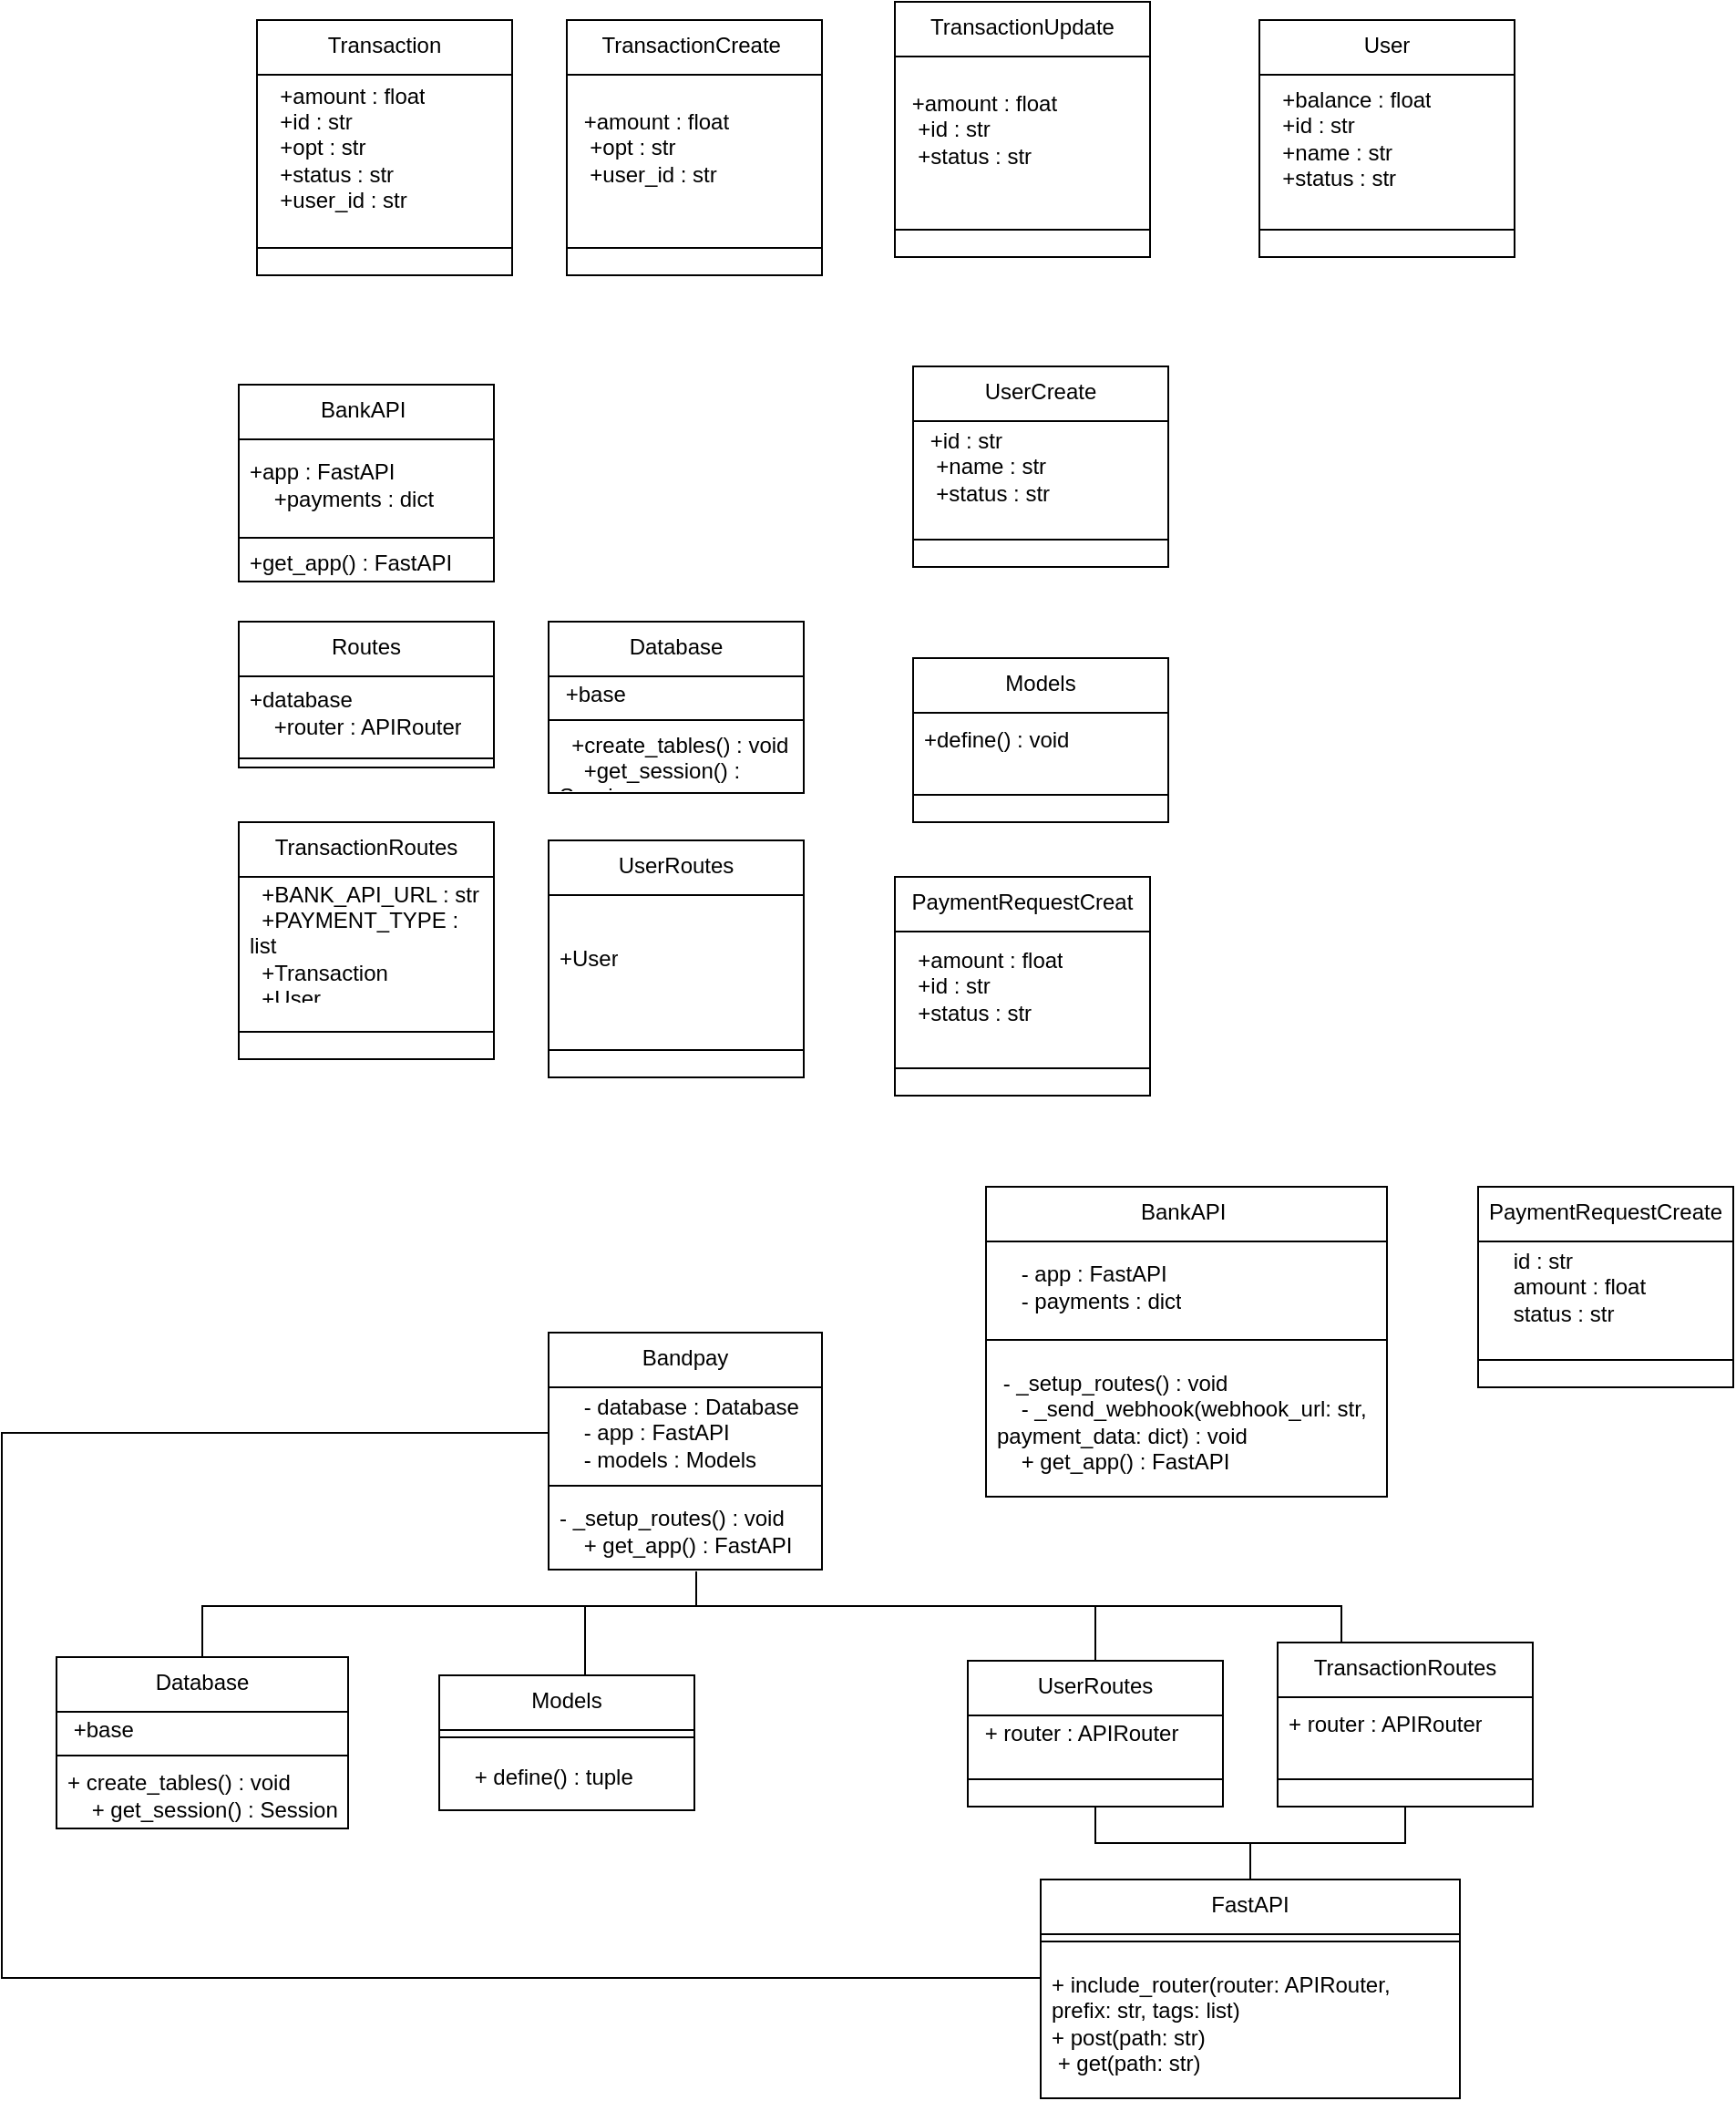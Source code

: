 <mxfile version="26.0.5">
  <diagram name="Page-1" id="Opu10CO68IdQe3Ck3Klx">
    <mxGraphModel dx="1362" dy="1934" grid="1" gridSize="10" guides="1" tooltips="1" connect="1" arrows="1" fold="1" page="1" pageScale="1" pageWidth="827" pageHeight="1169" math="0" shadow="0">
      <root>
        <mxCell id="0" />
        <mxCell id="1" parent="0" />
        <mxCell id="pH7Bs4LpN4uAQdPLpX-Y-2" value="Bandpay" style="swimlane;fontStyle=0;align=center;verticalAlign=top;childLayout=stackLayout;horizontal=1;startSize=30;horizontalStack=0;resizeParent=1;resizeParentMax=0;resizeLast=0;collapsible=0;marginBottom=0;html=1;whiteSpace=wrap;" vertex="1" parent="1">
          <mxGeometry x="370" y="610" width="150" height="130" as="geometry" />
        </mxCell>
        <mxCell id="pH7Bs4LpN4uAQdPLpX-Y-3" value="&lt;div&gt;&lt;div&gt;&amp;nbsp; &amp;nbsp; - database : Database&lt;/div&gt;&lt;div&gt;&amp;nbsp; &amp;nbsp; - app : FastAPI&lt;/div&gt;&lt;div&gt;&amp;nbsp; &amp;nbsp; - models : Models&lt;/div&gt;&lt;/div&gt;" style="text;html=1;strokeColor=none;fillColor=none;align=left;verticalAlign=middle;spacingLeft=4;spacingRight=4;overflow=hidden;rotatable=0;points=[[0,0.5],[1,0.5]];portConstraint=eastwest;whiteSpace=wrap;" vertex="1" parent="pH7Bs4LpN4uAQdPLpX-Y-2">
          <mxGeometry y="30" width="150" height="50" as="geometry" />
        </mxCell>
        <mxCell id="pH7Bs4LpN4uAQdPLpX-Y-4" value="" style="line;strokeWidth=1;fillColor=none;align=left;verticalAlign=middle;spacingTop=-1;spacingLeft=3;spacingRight=3;rotatable=0;labelPosition=right;points=[];portConstraint=eastwest;" vertex="1" parent="pH7Bs4LpN4uAQdPLpX-Y-2">
          <mxGeometry y="80" width="150" height="8" as="geometry" />
        </mxCell>
        <mxCell id="pH7Bs4LpN4uAQdPLpX-Y-5" value="&lt;div&gt;- _setup_routes() : void&lt;/div&gt;&lt;div&gt;&amp;nbsp; &amp;nbsp; + get_app() : FastAPI&lt;/div&gt;" style="text;html=1;strokeColor=none;fillColor=none;align=left;verticalAlign=middle;spacingLeft=4;spacingRight=4;overflow=hidden;rotatable=0;points=[[0,0.5],[1,0.5]];portConstraint=eastwest;whiteSpace=wrap;" vertex="1" parent="pH7Bs4LpN4uAQdPLpX-Y-2">
          <mxGeometry y="88" width="150" height="42" as="geometry" />
        </mxCell>
        <mxCell id="pH7Bs4LpN4uAQdPLpX-Y-6" value="Database" style="swimlane;fontStyle=0;align=center;verticalAlign=top;childLayout=stackLayout;horizontal=1;startSize=30;horizontalStack=0;resizeParent=1;resizeParentMax=0;resizeLast=0;collapsible=0;marginBottom=0;html=1;whiteSpace=wrap;" vertex="1" parent="1">
          <mxGeometry x="370" y="220" width="140" height="94" as="geometry" />
        </mxCell>
        <mxCell id="pH7Bs4LpN4uAQdPLpX-Y-7" value="&lt;div&gt;&lt;div&gt;&amp;nbsp;+base&lt;/div&gt;&lt;div&gt;&amp;nbsp;&amp;nbsp;&lt;/div&gt;&lt;/div&gt;" style="text;html=1;strokeColor=none;fillColor=none;align=left;verticalAlign=middle;spacingLeft=4;spacingRight=4;overflow=hidden;rotatable=0;points=[[0,0.5],[1,0.5]];portConstraint=eastwest;whiteSpace=wrap;" vertex="1" parent="pH7Bs4LpN4uAQdPLpX-Y-6">
          <mxGeometry y="30" width="140" height="20" as="geometry" />
        </mxCell>
        <mxCell id="pH7Bs4LpN4uAQdPLpX-Y-8" value="" style="line;strokeWidth=1;fillColor=none;align=left;verticalAlign=middle;spacingTop=-1;spacingLeft=3;spacingRight=3;rotatable=0;labelPosition=right;points=[];portConstraint=eastwest;" vertex="1" parent="pH7Bs4LpN4uAQdPLpX-Y-6">
          <mxGeometry y="50" width="140" height="8" as="geometry" />
        </mxCell>
        <mxCell id="pH7Bs4LpN4uAQdPLpX-Y-9" value="&lt;div&gt;&amp;nbsp; +create_tables() : void&lt;/div&gt;&lt;div&gt;&amp;nbsp; &amp;nbsp; +get_session() : Session&lt;/div&gt;" style="text;html=1;strokeColor=none;fillColor=none;align=left;verticalAlign=middle;spacingLeft=4;spacingRight=4;overflow=hidden;rotatable=0;points=[[0,0.5],[1,0.5]];portConstraint=eastwest;whiteSpace=wrap;" vertex="1" parent="pH7Bs4LpN4uAQdPLpX-Y-6">
          <mxGeometry y="58" width="140" height="36" as="geometry" />
        </mxCell>
        <mxCell id="pH7Bs4LpN4uAQdPLpX-Y-10" value="UserCreate" style="swimlane;fontStyle=0;align=center;verticalAlign=top;childLayout=stackLayout;horizontal=1;startSize=30;horizontalStack=0;resizeParent=1;resizeParentMax=0;resizeLast=0;collapsible=0;marginBottom=0;html=1;whiteSpace=wrap;" vertex="1" parent="1">
          <mxGeometry x="570" y="80" width="140" height="110" as="geometry" />
        </mxCell>
        <mxCell id="pH7Bs4LpN4uAQdPLpX-Y-11" value="&lt;div&gt;&amp;nbsp;+id : str&lt;/div&gt;&lt;div&gt;&amp;nbsp; +name : str&lt;/div&gt;&lt;div&gt;&amp;nbsp; +status : str&lt;/div&gt;" style="text;html=1;strokeColor=none;fillColor=none;align=left;verticalAlign=middle;spacingLeft=4;spacingRight=4;overflow=hidden;rotatable=0;points=[[0,0.5],[1,0.5]];portConstraint=eastwest;whiteSpace=wrap;" vertex="1" parent="pH7Bs4LpN4uAQdPLpX-Y-10">
          <mxGeometry y="30" width="140" height="50" as="geometry" />
        </mxCell>
        <mxCell id="pH7Bs4LpN4uAQdPLpX-Y-12" value="" style="line;strokeWidth=1;fillColor=none;align=left;verticalAlign=middle;spacingTop=-1;spacingLeft=3;spacingRight=3;rotatable=0;labelPosition=right;points=[];portConstraint=eastwest;" vertex="1" parent="pH7Bs4LpN4uAQdPLpX-Y-10">
          <mxGeometry y="80" width="140" height="30" as="geometry" />
        </mxCell>
        <mxCell id="pH7Bs4LpN4uAQdPLpX-Y-13" value="Models" style="swimlane;fontStyle=0;align=center;verticalAlign=top;childLayout=stackLayout;horizontal=1;startSize=30;horizontalStack=0;resizeParent=1;resizeParentMax=0;resizeLast=0;collapsible=0;marginBottom=0;html=1;whiteSpace=wrap;" vertex="1" parent="1">
          <mxGeometry x="570" y="240" width="140" height="90" as="geometry" />
        </mxCell>
        <mxCell id="pH7Bs4LpN4uAQdPLpX-Y-14" value="+define() : void" style="text;html=1;strokeColor=none;fillColor=none;align=left;verticalAlign=middle;spacingLeft=4;spacingRight=4;overflow=hidden;rotatable=0;points=[[0,0.5],[1,0.5]];portConstraint=eastwest;whiteSpace=wrap;" vertex="1" parent="pH7Bs4LpN4uAQdPLpX-Y-13">
          <mxGeometry y="30" width="140" height="30" as="geometry" />
        </mxCell>
        <mxCell id="pH7Bs4LpN4uAQdPLpX-Y-15" value="" style="line;strokeWidth=1;fillColor=none;align=left;verticalAlign=middle;spacingTop=-1;spacingLeft=3;spacingRight=3;rotatable=0;labelPosition=right;points=[];portConstraint=eastwest;" vertex="1" parent="pH7Bs4LpN4uAQdPLpX-Y-13">
          <mxGeometry y="60" width="140" height="30" as="geometry" />
        </mxCell>
        <mxCell id="pH7Bs4LpN4uAQdPLpX-Y-16" value="BankAPI&amp;nbsp;" style="swimlane;fontStyle=0;align=center;verticalAlign=top;childLayout=stackLayout;horizontal=1;startSize=30;horizontalStack=0;resizeParent=1;resizeParentMax=0;resizeLast=0;collapsible=0;marginBottom=0;html=1;whiteSpace=wrap;" vertex="1" parent="1">
          <mxGeometry x="200" y="90" width="140" height="108" as="geometry" />
        </mxCell>
        <mxCell id="pH7Bs4LpN4uAQdPLpX-Y-17" value="&lt;div&gt;&lt;div&gt;+app : FastAPI&lt;/div&gt;&lt;div&gt;&amp;nbsp; &amp;nbsp; +payments : dict&lt;/div&gt;&lt;/div&gt;" style="text;html=1;strokeColor=none;fillColor=none;align=left;verticalAlign=middle;spacingLeft=4;spacingRight=4;overflow=hidden;rotatable=0;points=[[0,0.5],[1,0.5]];portConstraint=eastwest;whiteSpace=wrap;" vertex="1" parent="pH7Bs4LpN4uAQdPLpX-Y-16">
          <mxGeometry y="30" width="140" height="50" as="geometry" />
        </mxCell>
        <mxCell id="pH7Bs4LpN4uAQdPLpX-Y-18" value="" style="line;strokeWidth=1;fillColor=none;align=left;verticalAlign=middle;spacingTop=-1;spacingLeft=3;spacingRight=3;rotatable=0;labelPosition=right;points=[];portConstraint=eastwest;" vertex="1" parent="pH7Bs4LpN4uAQdPLpX-Y-16">
          <mxGeometry y="80" width="140" height="8" as="geometry" />
        </mxCell>
        <mxCell id="pH7Bs4LpN4uAQdPLpX-Y-19" value="+get_app() : FastAPI" style="text;html=1;strokeColor=none;fillColor=none;align=left;verticalAlign=middle;spacingLeft=4;spacingRight=4;overflow=hidden;rotatable=0;points=[[0,0.5],[1,0.5]];portConstraint=eastwest;whiteSpace=wrap;" vertex="1" parent="pH7Bs4LpN4uAQdPLpX-Y-16">
          <mxGeometry y="88" width="140" height="20" as="geometry" />
        </mxCell>
        <mxCell id="pH7Bs4LpN4uAQdPLpX-Y-20" value="Routes" style="swimlane;fontStyle=0;align=center;verticalAlign=top;childLayout=stackLayout;horizontal=1;startSize=30;horizontalStack=0;resizeParent=1;resizeParentMax=0;resizeLast=0;collapsible=0;marginBottom=0;html=1;whiteSpace=wrap;" vertex="1" parent="1">
          <mxGeometry x="200" y="220" width="140" height="80" as="geometry" />
        </mxCell>
        <mxCell id="pH7Bs4LpN4uAQdPLpX-Y-21" value="&lt;div&gt;+database&lt;/div&gt;&lt;div&gt;&amp;nbsp; &amp;nbsp; +router : APIRouter&lt;/div&gt;" style="text;html=1;strokeColor=none;fillColor=none;align=left;verticalAlign=middle;spacingLeft=4;spacingRight=4;overflow=hidden;rotatable=0;points=[[0,0.5],[1,0.5]];portConstraint=eastwest;whiteSpace=wrap;" vertex="1" parent="pH7Bs4LpN4uAQdPLpX-Y-20">
          <mxGeometry y="30" width="140" height="40" as="geometry" />
        </mxCell>
        <mxCell id="pH7Bs4LpN4uAQdPLpX-Y-22" value="" style="line;strokeWidth=1;fillColor=none;align=left;verticalAlign=middle;spacingTop=-1;spacingLeft=3;spacingRight=3;rotatable=0;labelPosition=right;points=[];portConstraint=eastwest;" vertex="1" parent="pH7Bs4LpN4uAQdPLpX-Y-20">
          <mxGeometry y="70" width="140" height="10" as="geometry" />
        </mxCell>
        <mxCell id="pH7Bs4LpN4uAQdPLpX-Y-23" value="TransactionRoutes" style="swimlane;fontStyle=0;align=center;verticalAlign=top;childLayout=stackLayout;horizontal=1;startSize=30;horizontalStack=0;resizeParent=1;resizeParentMax=0;resizeLast=0;collapsible=0;marginBottom=0;html=1;whiteSpace=wrap;" vertex="1" parent="1">
          <mxGeometry x="200" y="330" width="140" height="130" as="geometry" />
        </mxCell>
        <mxCell id="pH7Bs4LpN4uAQdPLpX-Y-24" value="&lt;div&gt;&amp;nbsp; +BANK_API_URL : str&lt;/div&gt;&lt;div&gt;&amp;nbsp; +PAYMENT_TYPE : list&lt;/div&gt;&lt;div&gt;&amp;nbsp; +Transaction&lt;/div&gt;&lt;div&gt;&amp;nbsp; +User&lt;/div&gt;" style="text;html=1;strokeColor=none;fillColor=none;align=left;verticalAlign=middle;spacingLeft=4;spacingRight=4;overflow=hidden;rotatable=0;points=[[0,0.5],[1,0.5]];portConstraint=eastwest;whiteSpace=wrap;" vertex="1" parent="pH7Bs4LpN4uAQdPLpX-Y-23">
          <mxGeometry y="30" width="140" height="70" as="geometry" />
        </mxCell>
        <mxCell id="pH7Bs4LpN4uAQdPLpX-Y-25" value="" style="line;strokeWidth=1;fillColor=none;align=left;verticalAlign=middle;spacingTop=-1;spacingLeft=3;spacingRight=3;rotatable=0;labelPosition=right;points=[];portConstraint=eastwest;" vertex="1" parent="pH7Bs4LpN4uAQdPLpX-Y-23">
          <mxGeometry y="100" width="140" height="30" as="geometry" />
        </mxCell>
        <mxCell id="pH7Bs4LpN4uAQdPLpX-Y-26" value="UserRoutes" style="swimlane;fontStyle=0;align=center;verticalAlign=top;childLayout=stackLayout;horizontal=1;startSize=30;horizontalStack=0;resizeParent=1;resizeParentMax=0;resizeLast=0;collapsible=0;marginBottom=0;html=1;whiteSpace=wrap;" vertex="1" parent="1">
          <mxGeometry x="370" y="340" width="140" height="130" as="geometry" />
        </mxCell>
        <mxCell id="pH7Bs4LpN4uAQdPLpX-Y-27" value="+User" style="text;html=1;strokeColor=none;fillColor=none;align=left;verticalAlign=middle;spacingLeft=4;spacingRight=4;overflow=hidden;rotatable=0;points=[[0,0.5],[1,0.5]];portConstraint=eastwest;whiteSpace=wrap;" vertex="1" parent="pH7Bs4LpN4uAQdPLpX-Y-26">
          <mxGeometry y="30" width="140" height="70" as="geometry" />
        </mxCell>
        <mxCell id="pH7Bs4LpN4uAQdPLpX-Y-28" value="" style="line;strokeWidth=1;fillColor=none;align=left;verticalAlign=middle;spacingTop=-1;spacingLeft=3;spacingRight=3;rotatable=0;labelPosition=right;points=[];portConstraint=eastwest;" vertex="1" parent="pH7Bs4LpN4uAQdPLpX-Y-26">
          <mxGeometry y="100" width="140" height="30" as="geometry" />
        </mxCell>
        <mxCell id="pH7Bs4LpN4uAQdPLpX-Y-29" value="PaymentRequestCreat" style="swimlane;fontStyle=0;align=center;verticalAlign=top;childLayout=stackLayout;horizontal=1;startSize=30;horizontalStack=0;resizeParent=1;resizeParentMax=0;resizeLast=0;collapsible=0;marginBottom=0;html=1;whiteSpace=wrap;" vertex="1" parent="1">
          <mxGeometry x="560" y="360" width="140" height="120" as="geometry" />
        </mxCell>
        <mxCell id="pH7Bs4LpN4uAQdPLpX-Y-30" value="&lt;div&gt;&amp;nbsp; +amount : float&lt;/div&gt;&lt;div&gt;&amp;nbsp; +id : str&lt;/div&gt;&lt;div&gt;&amp;nbsp; +status : str&lt;/div&gt;" style="text;html=1;strokeColor=none;fillColor=none;align=left;verticalAlign=middle;spacingLeft=4;spacingRight=4;overflow=hidden;rotatable=0;points=[[0,0.5],[1,0.5]];portConstraint=eastwest;whiteSpace=wrap;" vertex="1" parent="pH7Bs4LpN4uAQdPLpX-Y-29">
          <mxGeometry y="30" width="140" height="60" as="geometry" />
        </mxCell>
        <mxCell id="pH7Bs4LpN4uAQdPLpX-Y-31" value="" style="line;strokeWidth=1;fillColor=none;align=left;verticalAlign=middle;spacingTop=-1;spacingLeft=3;spacingRight=3;rotatable=0;labelPosition=right;points=[];portConstraint=eastwest;" vertex="1" parent="pH7Bs4LpN4uAQdPLpX-Y-29">
          <mxGeometry y="90" width="140" height="30" as="geometry" />
        </mxCell>
        <mxCell id="pH7Bs4LpN4uAQdPLpX-Y-32" value="Transaction" style="swimlane;fontStyle=0;align=center;verticalAlign=top;childLayout=stackLayout;horizontal=1;startSize=30;horizontalStack=0;resizeParent=1;resizeParentMax=0;resizeLast=0;collapsible=0;marginBottom=0;html=1;whiteSpace=wrap;" vertex="1" parent="1">
          <mxGeometry x="210" y="-110" width="140" height="140" as="geometry" />
        </mxCell>
        <mxCell id="pH7Bs4LpN4uAQdPLpX-Y-33" value="&lt;div&gt;&amp;nbsp; +amount : float&lt;/div&gt;&lt;div&gt;&amp;nbsp; +id : str&lt;/div&gt;&lt;div&gt;&amp;nbsp; +opt : str&lt;/div&gt;&lt;div&gt;&amp;nbsp; +status : str&lt;/div&gt;&lt;div&gt;&amp;nbsp; +user_id : str&lt;/div&gt;" style="text;html=1;strokeColor=none;fillColor=none;align=left;verticalAlign=middle;spacingLeft=4;spacingRight=4;overflow=hidden;rotatable=0;points=[[0,0.5],[1,0.5]];portConstraint=eastwest;whiteSpace=wrap;" vertex="1" parent="pH7Bs4LpN4uAQdPLpX-Y-32">
          <mxGeometry y="30" width="140" height="80" as="geometry" />
        </mxCell>
        <mxCell id="pH7Bs4LpN4uAQdPLpX-Y-34" value="" style="line;strokeWidth=1;fillColor=none;align=left;verticalAlign=middle;spacingTop=-1;spacingLeft=3;spacingRight=3;rotatable=0;labelPosition=right;points=[];portConstraint=eastwest;" vertex="1" parent="pH7Bs4LpN4uAQdPLpX-Y-32">
          <mxGeometry y="110" width="140" height="30" as="geometry" />
        </mxCell>
        <mxCell id="pH7Bs4LpN4uAQdPLpX-Y-35" value="TransactionCreate&amp;nbsp;" style="swimlane;fontStyle=0;align=center;verticalAlign=top;childLayout=stackLayout;horizontal=1;startSize=30;horizontalStack=0;resizeParent=1;resizeParentMax=0;resizeLast=0;collapsible=0;marginBottom=0;html=1;whiteSpace=wrap;" vertex="1" parent="1">
          <mxGeometry x="380" y="-110" width="140" height="140" as="geometry" />
        </mxCell>
        <mxCell id="pH7Bs4LpN4uAQdPLpX-Y-36" value="&lt;div&gt;&amp;nbsp;+amount : float&lt;/div&gt;&lt;div&gt;&amp;nbsp; +opt : str&lt;/div&gt;&lt;div&gt;&amp;nbsp; +user_id : str&lt;/div&gt;" style="text;html=1;strokeColor=none;fillColor=none;align=left;verticalAlign=middle;spacingLeft=4;spacingRight=4;overflow=hidden;rotatable=0;points=[[0,0.5],[1,0.5]];portConstraint=eastwest;whiteSpace=wrap;" vertex="1" parent="pH7Bs4LpN4uAQdPLpX-Y-35">
          <mxGeometry y="30" width="140" height="80" as="geometry" />
        </mxCell>
        <mxCell id="pH7Bs4LpN4uAQdPLpX-Y-37" value="" style="line;strokeWidth=1;fillColor=none;align=left;verticalAlign=middle;spacingTop=-1;spacingLeft=3;spacingRight=3;rotatable=0;labelPosition=right;points=[];portConstraint=eastwest;" vertex="1" parent="pH7Bs4LpN4uAQdPLpX-Y-35">
          <mxGeometry y="110" width="140" height="30" as="geometry" />
        </mxCell>
        <mxCell id="pH7Bs4LpN4uAQdPLpX-Y-38" value="TransactionUpdate" style="swimlane;fontStyle=0;align=center;verticalAlign=top;childLayout=stackLayout;horizontal=1;startSize=30;horizontalStack=0;resizeParent=1;resizeParentMax=0;resizeLast=0;collapsible=0;marginBottom=0;html=1;whiteSpace=wrap;" vertex="1" parent="1">
          <mxGeometry x="560" y="-120" width="140" height="140" as="geometry" />
        </mxCell>
        <mxCell id="pH7Bs4LpN4uAQdPLpX-Y-39" value="&lt;div&gt;&amp;nbsp;+amount : float&lt;/div&gt;&lt;div&gt;&amp;nbsp; +id : str&lt;/div&gt;&lt;div&gt;&amp;nbsp; +status : str&lt;/div&gt;" style="text;html=1;strokeColor=none;fillColor=none;align=left;verticalAlign=middle;spacingLeft=4;spacingRight=4;overflow=hidden;rotatable=0;points=[[0,0.5],[1,0.5]];portConstraint=eastwest;whiteSpace=wrap;" vertex="1" parent="pH7Bs4LpN4uAQdPLpX-Y-38">
          <mxGeometry y="30" width="140" height="80" as="geometry" />
        </mxCell>
        <mxCell id="pH7Bs4LpN4uAQdPLpX-Y-40" value="" style="line;strokeWidth=1;fillColor=none;align=left;verticalAlign=middle;spacingTop=-1;spacingLeft=3;spacingRight=3;rotatable=0;labelPosition=right;points=[];portConstraint=eastwest;" vertex="1" parent="pH7Bs4LpN4uAQdPLpX-Y-38">
          <mxGeometry y="110" width="140" height="30" as="geometry" />
        </mxCell>
        <mxCell id="pH7Bs4LpN4uAQdPLpX-Y-41" value="User" style="swimlane;fontStyle=0;align=center;verticalAlign=top;childLayout=stackLayout;horizontal=1;startSize=30;horizontalStack=0;resizeParent=1;resizeParentMax=0;resizeLast=0;collapsible=0;marginBottom=0;html=1;whiteSpace=wrap;" vertex="1" parent="1">
          <mxGeometry x="760" y="-110" width="140" height="130" as="geometry" />
        </mxCell>
        <mxCell id="pH7Bs4LpN4uAQdPLpX-Y-42" value="&lt;div&gt;&amp;nbsp; +balance : float&lt;/div&gt;&lt;div&gt;&amp;nbsp; +id : str&lt;/div&gt;&lt;div&gt;&amp;nbsp; +name : str&lt;/div&gt;&lt;div&gt;&amp;nbsp; +status : str&lt;/div&gt;" style="text;html=1;strokeColor=none;fillColor=none;align=left;verticalAlign=middle;spacingLeft=4;spacingRight=4;overflow=hidden;rotatable=0;points=[[0,0.5],[1,0.5]];portConstraint=eastwest;whiteSpace=wrap;" vertex="1" parent="pH7Bs4LpN4uAQdPLpX-Y-41">
          <mxGeometry y="30" width="140" height="70" as="geometry" />
        </mxCell>
        <mxCell id="pH7Bs4LpN4uAQdPLpX-Y-43" value="" style="line;strokeWidth=1;fillColor=none;align=left;verticalAlign=middle;spacingTop=-1;spacingLeft=3;spacingRight=3;rotatable=0;labelPosition=right;points=[];portConstraint=eastwest;" vertex="1" parent="pH7Bs4LpN4uAQdPLpX-Y-41">
          <mxGeometry y="100" width="140" height="30" as="geometry" />
        </mxCell>
        <mxCell id="pH7Bs4LpN4uAQdPLpX-Y-44" value="Database" style="swimlane;fontStyle=0;align=center;verticalAlign=top;childLayout=stackLayout;horizontal=1;startSize=30;horizontalStack=0;resizeParent=1;resizeParentMax=0;resizeLast=0;collapsible=0;marginBottom=0;html=1;whiteSpace=wrap;" vertex="1" parent="1">
          <mxGeometry x="100" y="788" width="160" height="94" as="geometry" />
        </mxCell>
        <mxCell id="pH7Bs4LpN4uAQdPLpX-Y-45" value="&lt;div&gt;&lt;div&gt;&amp;nbsp;+base&lt;/div&gt;&lt;div&gt;&amp;nbsp;&amp;nbsp;&lt;/div&gt;&lt;/div&gt;" style="text;html=1;strokeColor=none;fillColor=none;align=left;verticalAlign=middle;spacingLeft=4;spacingRight=4;overflow=hidden;rotatable=0;points=[[0,0.5],[1,0.5]];portConstraint=eastwest;whiteSpace=wrap;" vertex="1" parent="pH7Bs4LpN4uAQdPLpX-Y-44">
          <mxGeometry y="30" width="160" height="20" as="geometry" />
        </mxCell>
        <mxCell id="pH7Bs4LpN4uAQdPLpX-Y-46" value="" style="line;strokeWidth=1;fillColor=none;align=left;verticalAlign=middle;spacingTop=-1;spacingLeft=3;spacingRight=3;rotatable=0;labelPosition=right;points=[];portConstraint=eastwest;" vertex="1" parent="pH7Bs4LpN4uAQdPLpX-Y-44">
          <mxGeometry y="50" width="160" height="8" as="geometry" />
        </mxCell>
        <mxCell id="pH7Bs4LpN4uAQdPLpX-Y-47" value="&lt;div&gt;+ create_tables() : void&lt;/div&gt;&lt;div&gt;&amp;nbsp; &amp;nbsp; + get_session() : Session&lt;/div&gt;" style="text;html=1;strokeColor=none;fillColor=none;align=left;verticalAlign=middle;spacingLeft=4;spacingRight=4;overflow=hidden;rotatable=0;points=[[0,0.5],[1,0.5]];portConstraint=eastwest;whiteSpace=wrap;" vertex="1" parent="pH7Bs4LpN4uAQdPLpX-Y-44">
          <mxGeometry y="58" width="160" height="36" as="geometry" />
        </mxCell>
        <mxCell id="pH7Bs4LpN4uAQdPLpX-Y-75" style="edgeStyle=orthogonalEdgeStyle;rounded=0;orthogonalLoop=1;jettySize=auto;html=1;exitX=0.5;exitY=1;exitDx=0;exitDy=0;entryX=0.5;entryY=0;entryDx=0;entryDy=0;endArrow=none;endFill=0;" edge="1" parent="1" source="pH7Bs4LpN4uAQdPLpX-Y-54" target="pH7Bs4LpN4uAQdPLpX-Y-60">
          <mxGeometry relative="1" as="geometry" />
        </mxCell>
        <mxCell id="pH7Bs4LpN4uAQdPLpX-Y-54" value="UserRoutes" style="swimlane;fontStyle=0;align=center;verticalAlign=top;childLayout=stackLayout;horizontal=1;startSize=30;horizontalStack=0;resizeParent=1;resizeParentMax=0;resizeLast=0;collapsible=0;marginBottom=0;html=1;whiteSpace=wrap;" vertex="1" parent="1">
          <mxGeometry x="600" y="790" width="140" height="80" as="geometry" />
        </mxCell>
        <mxCell id="pH7Bs4LpN4uAQdPLpX-Y-55" value="&amp;nbsp;+ router : APIRouter" style="text;html=1;strokeColor=none;fillColor=none;align=left;verticalAlign=middle;spacingLeft=4;spacingRight=4;overflow=hidden;rotatable=0;points=[[0,0.5],[1,0.5]];portConstraint=eastwest;whiteSpace=wrap;" vertex="1" parent="pH7Bs4LpN4uAQdPLpX-Y-54">
          <mxGeometry y="30" width="140" height="20" as="geometry" />
        </mxCell>
        <mxCell id="pH7Bs4LpN4uAQdPLpX-Y-56" value="" style="line;strokeWidth=1;fillColor=none;align=left;verticalAlign=middle;spacingTop=-1;spacingLeft=3;spacingRight=3;rotatable=0;labelPosition=right;points=[];portConstraint=eastwest;" vertex="1" parent="pH7Bs4LpN4uAQdPLpX-Y-54">
          <mxGeometry y="50" width="140" height="30" as="geometry" />
        </mxCell>
        <mxCell id="pH7Bs4LpN4uAQdPLpX-Y-74" style="edgeStyle=orthogonalEdgeStyle;rounded=0;orthogonalLoop=1;jettySize=auto;html=1;exitX=0.5;exitY=1;exitDx=0;exitDy=0;entryX=0.5;entryY=0;entryDx=0;entryDy=0;endArrow=none;endFill=0;" edge="1" parent="1" source="pH7Bs4LpN4uAQdPLpX-Y-57" target="pH7Bs4LpN4uAQdPLpX-Y-60">
          <mxGeometry relative="1" as="geometry" />
        </mxCell>
        <mxCell id="pH7Bs4LpN4uAQdPLpX-Y-77" style="edgeStyle=orthogonalEdgeStyle;rounded=0;orthogonalLoop=1;jettySize=auto;html=1;exitX=0.25;exitY=0;exitDx=0;exitDy=0;endArrow=none;endFill=0;" edge="1" parent="1" source="pH7Bs4LpN4uAQdPLpX-Y-57">
          <mxGeometry relative="1" as="geometry">
            <mxPoint x="670" y="760" as="targetPoint" />
            <Array as="points">
              <mxPoint x="805" y="760" />
            </Array>
          </mxGeometry>
        </mxCell>
        <mxCell id="pH7Bs4LpN4uAQdPLpX-Y-57" value="TransactionRoutes" style="swimlane;fontStyle=0;align=center;verticalAlign=top;childLayout=stackLayout;horizontal=1;startSize=30;horizontalStack=0;resizeParent=1;resizeParentMax=0;resizeLast=0;collapsible=0;marginBottom=0;html=1;whiteSpace=wrap;" vertex="1" parent="1">
          <mxGeometry x="770" y="780" width="140" height="90" as="geometry" />
        </mxCell>
        <mxCell id="pH7Bs4LpN4uAQdPLpX-Y-58" value="+ router : APIRouter" style="text;html=1;strokeColor=none;fillColor=none;align=left;verticalAlign=middle;spacingLeft=4;spacingRight=4;overflow=hidden;rotatable=0;points=[[0,0.5],[1,0.5]];portConstraint=eastwest;whiteSpace=wrap;" vertex="1" parent="pH7Bs4LpN4uAQdPLpX-Y-57">
          <mxGeometry y="30" width="140" height="30" as="geometry" />
        </mxCell>
        <mxCell id="pH7Bs4LpN4uAQdPLpX-Y-59" value="" style="line;strokeWidth=1;fillColor=none;align=left;verticalAlign=middle;spacingTop=-1;spacingLeft=3;spacingRight=3;rotatable=0;labelPosition=right;points=[];portConstraint=eastwest;" vertex="1" parent="pH7Bs4LpN4uAQdPLpX-Y-57">
          <mxGeometry y="60" width="140" height="30" as="geometry" />
        </mxCell>
        <mxCell id="pH7Bs4LpN4uAQdPLpX-Y-60" value="FastAPI" style="swimlane;fontStyle=0;align=center;verticalAlign=top;childLayout=stackLayout;horizontal=1;startSize=30;horizontalStack=0;resizeParent=1;resizeParentMax=0;resizeLast=0;collapsible=0;marginBottom=0;html=1;whiteSpace=wrap;" vertex="1" parent="1">
          <mxGeometry x="640" y="910" width="230" height="120" as="geometry" />
        </mxCell>
        <mxCell id="pH7Bs4LpN4uAQdPLpX-Y-62" value="" style="line;strokeWidth=1;fillColor=none;align=left;verticalAlign=middle;spacingTop=-1;spacingLeft=3;spacingRight=3;rotatable=0;labelPosition=right;points=[];portConstraint=eastwest;" vertex="1" parent="pH7Bs4LpN4uAQdPLpX-Y-60">
          <mxGeometry y="30" width="230" height="8" as="geometry" />
        </mxCell>
        <mxCell id="pH7Bs4LpN4uAQdPLpX-Y-63" value="+ include_router(router: APIRouter, prefix: str, tags: list)&lt;div&gt;&lt;div&gt;+ post(path: str)&lt;/div&gt;&lt;div&gt;&amp;nbsp;+ get(path: str)&lt;/div&gt;&lt;/div&gt;" style="text;html=1;strokeColor=none;fillColor=none;align=left;verticalAlign=middle;spacingLeft=4;spacingRight=4;overflow=hidden;rotatable=0;points=[[0,0.5],[1,0.5]];portConstraint=eastwest;whiteSpace=wrap;" vertex="1" parent="pH7Bs4LpN4uAQdPLpX-Y-60">
          <mxGeometry y="38" width="230" height="82" as="geometry" />
        </mxCell>
        <mxCell id="pH7Bs4LpN4uAQdPLpX-Y-70" style="edgeStyle=orthogonalEdgeStyle;rounded=0;orthogonalLoop=1;jettySize=auto;html=1;exitX=0.5;exitY=0;exitDx=0;exitDy=0;endArrow=none;endFill=0;" edge="1" parent="1" source="pH7Bs4LpN4uAQdPLpX-Y-65">
          <mxGeometry relative="1" as="geometry">
            <mxPoint x="390" y="760" as="targetPoint" />
          </mxGeometry>
        </mxCell>
        <mxCell id="pH7Bs4LpN4uAQdPLpX-Y-65" value="Models" style="swimlane;fontStyle=0;align=center;verticalAlign=top;childLayout=stackLayout;horizontal=1;startSize=30;horizontalStack=0;resizeParent=1;resizeParentMax=0;resizeLast=0;collapsible=0;marginBottom=0;html=1;whiteSpace=wrap;" vertex="1" parent="1">
          <mxGeometry x="310" y="798" width="140" height="74" as="geometry" />
        </mxCell>
        <mxCell id="pH7Bs4LpN4uAQdPLpX-Y-67" value="" style="line;strokeWidth=1;fillColor=none;align=left;verticalAlign=middle;spacingTop=-1;spacingLeft=3;spacingRight=3;rotatable=0;labelPosition=right;points=[];portConstraint=eastwest;" vertex="1" parent="pH7Bs4LpN4uAQdPLpX-Y-65">
          <mxGeometry y="30" width="140" height="8" as="geometry" />
        </mxCell>
        <mxCell id="pH7Bs4LpN4uAQdPLpX-Y-68" value="&lt;span style=&quot;text-align: center; text-wrap-mode: nowrap;&quot;&gt;&amp;nbsp; &amp;nbsp; + define() : tuple&lt;/span&gt;" style="text;html=1;strokeColor=none;fillColor=none;align=left;verticalAlign=middle;spacingLeft=4;spacingRight=4;overflow=hidden;rotatable=0;points=[[0,0.5],[1,0.5]];portConstraint=eastwest;whiteSpace=wrap;" vertex="1" parent="pH7Bs4LpN4uAQdPLpX-Y-65">
          <mxGeometry y="38" width="140" height="36" as="geometry" />
        </mxCell>
        <mxCell id="pH7Bs4LpN4uAQdPLpX-Y-69" style="edgeStyle=orthogonalEdgeStyle;rounded=0;orthogonalLoop=1;jettySize=auto;html=1;entryX=0.54;entryY=1.024;entryDx=0;entryDy=0;entryPerimeter=0;endArrow=none;endFill=0;" edge="1" parent="1" source="pH7Bs4LpN4uAQdPLpX-Y-44" target="pH7Bs4LpN4uAQdPLpX-Y-5">
          <mxGeometry relative="1" as="geometry">
            <Array as="points">
              <mxPoint x="180" y="760" />
              <mxPoint x="451" y="760" />
            </Array>
          </mxGeometry>
        </mxCell>
        <mxCell id="pH7Bs4LpN4uAQdPLpX-Y-71" style="edgeStyle=orthogonalEdgeStyle;rounded=0;orthogonalLoop=1;jettySize=auto;html=1;exitX=0.5;exitY=0;exitDx=0;exitDy=0;endArrow=none;endFill=0;" edge="1" parent="1" source="pH7Bs4LpN4uAQdPLpX-Y-54">
          <mxGeometry relative="1" as="geometry">
            <mxPoint x="446" y="760" as="targetPoint" />
            <Array as="points">
              <mxPoint x="670" y="760" />
              <mxPoint x="446" y="760" />
            </Array>
          </mxGeometry>
        </mxCell>
        <mxCell id="pH7Bs4LpN4uAQdPLpX-Y-73" style="edgeStyle=orthogonalEdgeStyle;rounded=0;orthogonalLoop=1;jettySize=auto;html=1;exitX=0;exitY=0.5;exitDx=0;exitDy=0;endArrow=none;endFill=0;" edge="1" parent="1" source="pH7Bs4LpN4uAQdPLpX-Y-3">
          <mxGeometry relative="1" as="geometry">
            <mxPoint x="640" y="964" as="targetPoint" />
            <Array as="points">
              <mxPoint x="70" y="665" />
              <mxPoint x="70" y="964" />
            </Array>
          </mxGeometry>
        </mxCell>
        <mxCell id="pH7Bs4LpN4uAQdPLpX-Y-78" value="BankAPI&amp;nbsp;" style="swimlane;fontStyle=0;align=center;verticalAlign=top;childLayout=stackLayout;horizontal=1;startSize=30;horizontalStack=0;resizeParent=1;resizeParentMax=0;resizeLast=0;collapsible=0;marginBottom=0;html=1;whiteSpace=wrap;" vertex="1" parent="1">
          <mxGeometry x="610" y="530" width="220" height="170" as="geometry" />
        </mxCell>
        <mxCell id="pH7Bs4LpN4uAQdPLpX-Y-79" value="&lt;div&gt;&amp;nbsp; &amp;nbsp; - app : FastAPI&lt;/div&gt;&lt;div&gt;&amp;nbsp; &amp;nbsp; - payments : dict&lt;/div&gt;" style="text;html=1;strokeColor=none;fillColor=none;align=left;verticalAlign=middle;spacingLeft=4;spacingRight=4;overflow=hidden;rotatable=0;points=[[0,0.5],[1,0.5]];portConstraint=eastwest;whiteSpace=wrap;" vertex="1" parent="pH7Bs4LpN4uAQdPLpX-Y-78">
          <mxGeometry y="30" width="220" height="50" as="geometry" />
        </mxCell>
        <mxCell id="pH7Bs4LpN4uAQdPLpX-Y-80" value="" style="line;strokeWidth=1;fillColor=none;align=left;verticalAlign=middle;spacingTop=-1;spacingLeft=3;spacingRight=3;rotatable=0;labelPosition=right;points=[];portConstraint=eastwest;" vertex="1" parent="pH7Bs4LpN4uAQdPLpX-Y-78">
          <mxGeometry y="80" width="220" height="8" as="geometry" />
        </mxCell>
        <mxCell id="pH7Bs4LpN4uAQdPLpX-Y-81" value="&lt;div&gt;&amp;nbsp;- _setup_routes() : void&lt;/div&gt;&lt;div&gt;&amp;nbsp; &amp;nbsp; - _send_webhook(webhook_url: str, payment_data: dict) : void&lt;/div&gt;&lt;div&gt;&amp;nbsp; &amp;nbsp; + get_app() : FastAPI&lt;/div&gt;" style="text;html=1;strokeColor=none;fillColor=none;align=left;verticalAlign=middle;spacingLeft=4;spacingRight=4;overflow=hidden;rotatable=0;points=[[0,0.5],[1,0.5]];portConstraint=eastwest;whiteSpace=wrap;" vertex="1" parent="pH7Bs4LpN4uAQdPLpX-Y-78">
          <mxGeometry y="88" width="220" height="82" as="geometry" />
        </mxCell>
        <mxCell id="pH7Bs4LpN4uAQdPLpX-Y-82" value="PaymentRequestCreate" style="swimlane;fontStyle=0;align=center;verticalAlign=top;childLayout=stackLayout;horizontal=1;startSize=30;horizontalStack=0;resizeParent=1;resizeParentMax=0;resizeLast=0;collapsible=0;marginBottom=0;html=1;whiteSpace=wrap;" vertex="1" parent="1">
          <mxGeometry x="880" y="530" width="140" height="110" as="geometry" />
        </mxCell>
        <mxCell id="pH7Bs4LpN4uAQdPLpX-Y-83" value="&lt;div&gt;&amp;nbsp; &amp;nbsp; id : str&lt;/div&gt;&lt;div&gt;&amp;nbsp; &amp;nbsp; amount : float&lt;/div&gt;&lt;div&gt;&amp;nbsp; &amp;nbsp; status : str&lt;/div&gt;" style="text;html=1;strokeColor=none;fillColor=none;align=left;verticalAlign=middle;spacingLeft=4;spacingRight=4;overflow=hidden;rotatable=0;points=[[0,0.5],[1,0.5]];portConstraint=eastwest;whiteSpace=wrap;" vertex="1" parent="pH7Bs4LpN4uAQdPLpX-Y-82">
          <mxGeometry y="30" width="140" height="50" as="geometry" />
        </mxCell>
        <mxCell id="pH7Bs4LpN4uAQdPLpX-Y-84" value="" style="line;strokeWidth=1;fillColor=none;align=left;verticalAlign=middle;spacingTop=-1;spacingLeft=3;spacingRight=3;rotatable=0;labelPosition=right;points=[];portConstraint=eastwest;" vertex="1" parent="pH7Bs4LpN4uAQdPLpX-Y-82">
          <mxGeometry y="80" width="140" height="30" as="geometry" />
        </mxCell>
      </root>
    </mxGraphModel>
  </diagram>
</mxfile>
